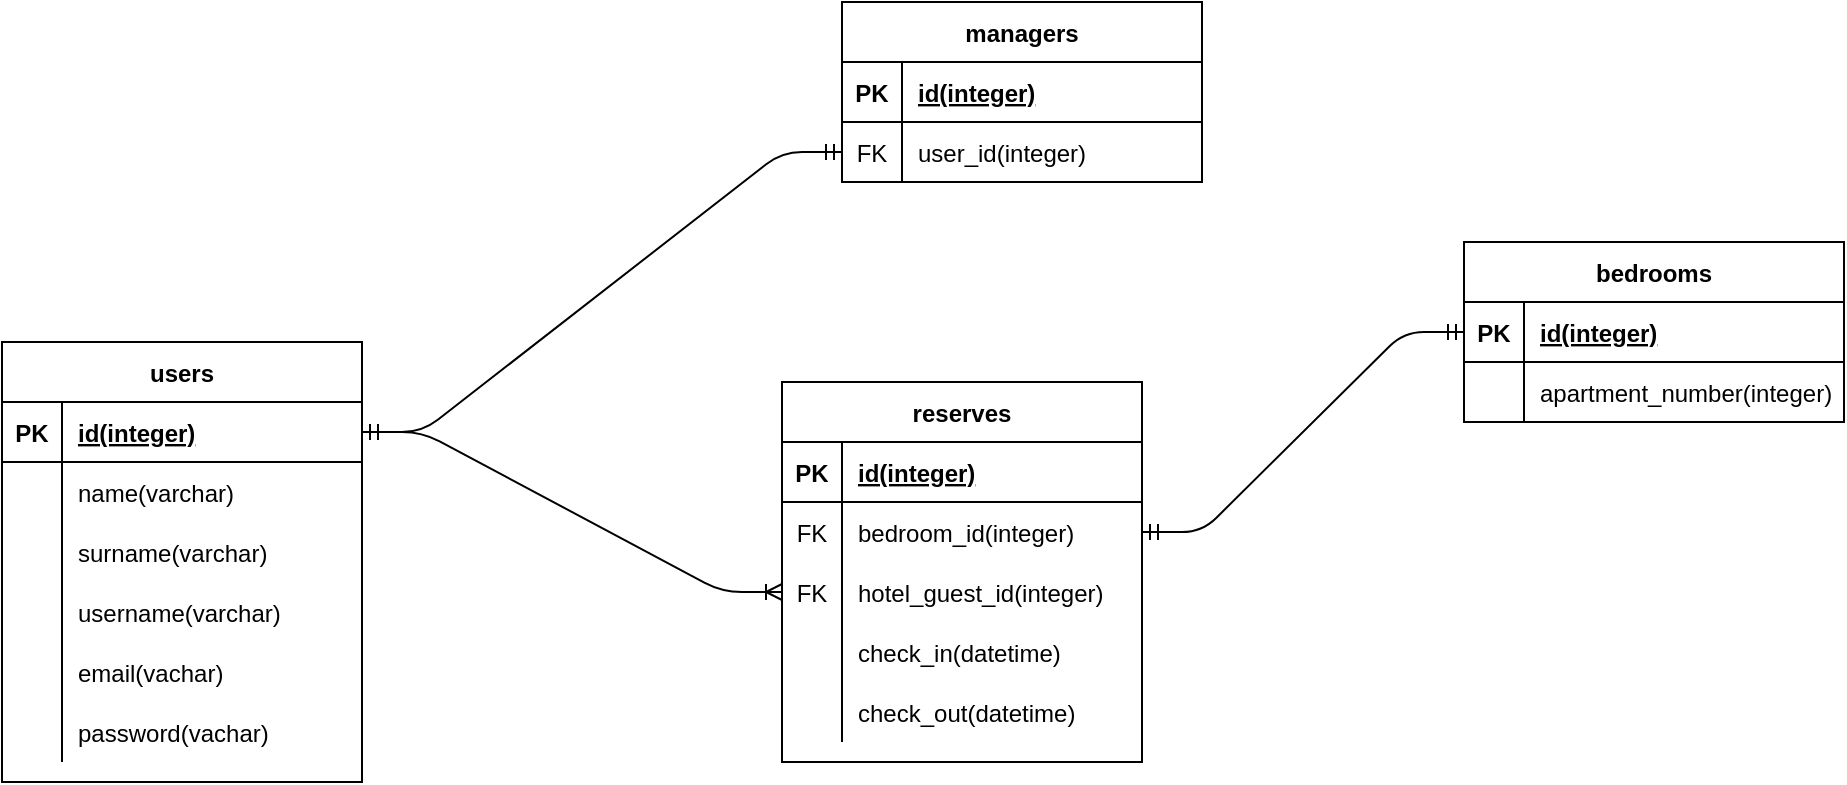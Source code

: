 <mxfile version="15.3.8" type="device"><diagram id="_WYk-YNIec0aqF2p2mKe" name="Page-1"><mxGraphModel dx="1447" dy="803" grid="1" gridSize="10" guides="1" tooltips="1" connect="1" arrows="1" fold="1" page="1" pageScale="1" pageWidth="827" pageHeight="1169" math="0" shadow="0"><root><mxCell id="0"/><mxCell id="1" parent="0"/><mxCell id="ENmxhs-6wR8fYGIN4mMp-1" value="users" style="shape=table;startSize=30;container=1;collapsible=1;childLayout=tableLayout;fixedRows=1;rowLines=0;fontStyle=1;align=center;resizeLast=1;" parent="1" vertex="1"><mxGeometry x="490" y="270" width="180" height="220" as="geometry"/></mxCell><mxCell id="ENmxhs-6wR8fYGIN4mMp-2" value="" style="shape=partialRectangle;collapsible=0;dropTarget=0;pointerEvents=0;fillColor=none;top=0;left=0;bottom=1;right=0;points=[[0,0.5],[1,0.5]];portConstraint=eastwest;" parent="ENmxhs-6wR8fYGIN4mMp-1" vertex="1"><mxGeometry y="30" width="180" height="30" as="geometry"/></mxCell><mxCell id="ENmxhs-6wR8fYGIN4mMp-3" value="PK" style="shape=partialRectangle;connectable=0;fillColor=none;top=0;left=0;bottom=0;right=0;fontStyle=1;overflow=hidden;" parent="ENmxhs-6wR8fYGIN4mMp-2" vertex="1"><mxGeometry width="30" height="30" as="geometry"><mxRectangle width="30" height="30" as="alternateBounds"/></mxGeometry></mxCell><mxCell id="ENmxhs-6wR8fYGIN4mMp-4" value="id(integer)" style="shape=partialRectangle;connectable=0;fillColor=none;top=0;left=0;bottom=0;right=0;align=left;spacingLeft=6;fontStyle=5;overflow=hidden;" parent="ENmxhs-6wR8fYGIN4mMp-2" vertex="1"><mxGeometry x="30" width="150" height="30" as="geometry"><mxRectangle width="150" height="30" as="alternateBounds"/></mxGeometry></mxCell><mxCell id="ENmxhs-6wR8fYGIN4mMp-5" value="" style="shape=partialRectangle;collapsible=0;dropTarget=0;pointerEvents=0;fillColor=none;top=0;left=0;bottom=0;right=0;points=[[0,0.5],[1,0.5]];portConstraint=eastwest;" parent="ENmxhs-6wR8fYGIN4mMp-1" vertex="1"><mxGeometry y="60" width="180" height="30" as="geometry"/></mxCell><mxCell id="ENmxhs-6wR8fYGIN4mMp-6" value="" style="shape=partialRectangle;connectable=0;fillColor=none;top=0;left=0;bottom=0;right=0;editable=1;overflow=hidden;" parent="ENmxhs-6wR8fYGIN4mMp-5" vertex="1"><mxGeometry width="30" height="30" as="geometry"><mxRectangle width="30" height="30" as="alternateBounds"/></mxGeometry></mxCell><mxCell id="ENmxhs-6wR8fYGIN4mMp-7" value="name(varchar)    " style="shape=partialRectangle;connectable=0;fillColor=none;top=0;left=0;bottom=0;right=0;align=left;spacingLeft=6;overflow=hidden;" parent="ENmxhs-6wR8fYGIN4mMp-5" vertex="1"><mxGeometry x="30" width="150" height="30" as="geometry"><mxRectangle width="150" height="30" as="alternateBounds"/></mxGeometry></mxCell><mxCell id="ENmxhs-6wR8fYGIN4mMp-8" value="" style="shape=partialRectangle;collapsible=0;dropTarget=0;pointerEvents=0;fillColor=none;top=0;left=0;bottom=0;right=0;points=[[0,0.5],[1,0.5]];portConstraint=eastwest;" parent="ENmxhs-6wR8fYGIN4mMp-1" vertex="1"><mxGeometry y="90" width="180" height="30" as="geometry"/></mxCell><mxCell id="ENmxhs-6wR8fYGIN4mMp-9" value="" style="shape=partialRectangle;connectable=0;fillColor=none;top=0;left=0;bottom=0;right=0;editable=1;overflow=hidden;" parent="ENmxhs-6wR8fYGIN4mMp-8" vertex="1"><mxGeometry width="30" height="30" as="geometry"><mxRectangle width="30" height="30" as="alternateBounds"/></mxGeometry></mxCell><mxCell id="ENmxhs-6wR8fYGIN4mMp-10" value="surname(varchar)" style="shape=partialRectangle;connectable=0;fillColor=none;top=0;left=0;bottom=0;right=0;align=left;spacingLeft=6;overflow=hidden;" parent="ENmxhs-6wR8fYGIN4mMp-8" vertex="1"><mxGeometry x="30" width="150" height="30" as="geometry"><mxRectangle width="150" height="30" as="alternateBounds"/></mxGeometry></mxCell><mxCell id="c9zikpH8EuVrgQkybn8j-2" value="" style="shape=partialRectangle;collapsible=0;dropTarget=0;pointerEvents=0;fillColor=none;top=0;left=0;bottom=0;right=0;points=[[0,0.5],[1,0.5]];portConstraint=eastwest;" vertex="1" parent="ENmxhs-6wR8fYGIN4mMp-1"><mxGeometry y="120" width="180" height="30" as="geometry"/></mxCell><mxCell id="c9zikpH8EuVrgQkybn8j-3" value="" style="shape=partialRectangle;connectable=0;fillColor=none;top=0;left=0;bottom=0;right=0;editable=1;overflow=hidden;" vertex="1" parent="c9zikpH8EuVrgQkybn8j-2"><mxGeometry width="30" height="30" as="geometry"><mxRectangle width="30" height="30" as="alternateBounds"/></mxGeometry></mxCell><mxCell id="c9zikpH8EuVrgQkybn8j-4" value="username(varchar)" style="shape=partialRectangle;connectable=0;fillColor=none;top=0;left=0;bottom=0;right=0;align=left;spacingLeft=6;overflow=hidden;" vertex="1" parent="c9zikpH8EuVrgQkybn8j-2"><mxGeometry x="30" width="150" height="30" as="geometry"><mxRectangle width="150" height="30" as="alternateBounds"/></mxGeometry></mxCell><mxCell id="ENmxhs-6wR8fYGIN4mMp-11" value="" style="shape=partialRectangle;collapsible=0;dropTarget=0;pointerEvents=0;fillColor=none;top=0;left=0;bottom=0;right=0;points=[[0,0.5],[1,0.5]];portConstraint=eastwest;" parent="ENmxhs-6wR8fYGIN4mMp-1" vertex="1"><mxGeometry y="150" width="180" height="30" as="geometry"/></mxCell><mxCell id="ENmxhs-6wR8fYGIN4mMp-12" value="" style="shape=partialRectangle;connectable=0;fillColor=none;top=0;left=0;bottom=0;right=0;editable=1;overflow=hidden;" parent="ENmxhs-6wR8fYGIN4mMp-11" vertex="1"><mxGeometry width="30" height="30" as="geometry"><mxRectangle width="30" height="30" as="alternateBounds"/></mxGeometry></mxCell><mxCell id="ENmxhs-6wR8fYGIN4mMp-13" value="email(vachar)" style="shape=partialRectangle;connectable=0;fillColor=none;top=0;left=0;bottom=0;right=0;align=left;spacingLeft=6;overflow=hidden;" parent="ENmxhs-6wR8fYGIN4mMp-11" vertex="1"><mxGeometry x="30" width="150" height="30" as="geometry"><mxRectangle width="150" height="30" as="alternateBounds"/></mxGeometry></mxCell><mxCell id="c9zikpH8EuVrgQkybn8j-5" value="" style="shape=partialRectangle;collapsible=0;dropTarget=0;pointerEvents=0;fillColor=none;top=0;left=0;bottom=0;right=0;points=[[0,0.5],[1,0.5]];portConstraint=eastwest;" vertex="1" parent="ENmxhs-6wR8fYGIN4mMp-1"><mxGeometry y="180" width="180" height="30" as="geometry"/></mxCell><mxCell id="c9zikpH8EuVrgQkybn8j-6" value="" style="shape=partialRectangle;connectable=0;fillColor=none;top=0;left=0;bottom=0;right=0;editable=1;overflow=hidden;" vertex="1" parent="c9zikpH8EuVrgQkybn8j-5"><mxGeometry width="30" height="30" as="geometry"><mxRectangle width="30" height="30" as="alternateBounds"/></mxGeometry></mxCell><mxCell id="c9zikpH8EuVrgQkybn8j-7" value="password(vachar)" style="shape=partialRectangle;connectable=0;fillColor=none;top=0;left=0;bottom=0;right=0;align=left;spacingLeft=6;overflow=hidden;" vertex="1" parent="c9zikpH8EuVrgQkybn8j-5"><mxGeometry x="30" width="150" height="30" as="geometry"><mxRectangle width="150" height="30" as="alternateBounds"/></mxGeometry></mxCell><mxCell id="c9zikpH8EuVrgQkybn8j-8" value="bedrooms" style="shape=table;startSize=30;container=1;collapsible=1;childLayout=tableLayout;fixedRows=1;rowLines=0;fontStyle=1;align=center;resizeLast=1;" vertex="1" parent="1"><mxGeometry x="1221" y="220" width="190" height="90" as="geometry"/></mxCell><mxCell id="c9zikpH8EuVrgQkybn8j-9" value="" style="shape=partialRectangle;collapsible=0;dropTarget=0;pointerEvents=0;fillColor=none;top=0;left=0;bottom=1;right=0;points=[[0,0.5],[1,0.5]];portConstraint=eastwest;" vertex="1" parent="c9zikpH8EuVrgQkybn8j-8"><mxGeometry y="30" width="190" height="30" as="geometry"/></mxCell><mxCell id="c9zikpH8EuVrgQkybn8j-10" value="PK" style="shape=partialRectangle;connectable=0;fillColor=none;top=0;left=0;bottom=0;right=0;fontStyle=1;overflow=hidden;" vertex="1" parent="c9zikpH8EuVrgQkybn8j-9"><mxGeometry width="30" height="30" as="geometry"><mxRectangle width="30" height="30" as="alternateBounds"/></mxGeometry></mxCell><mxCell id="c9zikpH8EuVrgQkybn8j-11" value="id(integer)" style="shape=partialRectangle;connectable=0;fillColor=none;top=0;left=0;bottom=0;right=0;align=left;spacingLeft=6;fontStyle=5;overflow=hidden;" vertex="1" parent="c9zikpH8EuVrgQkybn8j-9"><mxGeometry x="30" width="160" height="30" as="geometry"><mxRectangle width="160" height="30" as="alternateBounds"/></mxGeometry></mxCell><mxCell id="c9zikpH8EuVrgQkybn8j-12" value="" style="shape=partialRectangle;collapsible=0;dropTarget=0;pointerEvents=0;fillColor=none;top=0;left=0;bottom=0;right=0;points=[[0,0.5],[1,0.5]];portConstraint=eastwest;" vertex="1" parent="c9zikpH8EuVrgQkybn8j-8"><mxGeometry y="60" width="190" height="30" as="geometry"/></mxCell><mxCell id="c9zikpH8EuVrgQkybn8j-13" value="" style="shape=partialRectangle;connectable=0;fillColor=none;top=0;left=0;bottom=0;right=0;editable=1;overflow=hidden;" vertex="1" parent="c9zikpH8EuVrgQkybn8j-12"><mxGeometry width="30" height="30" as="geometry"><mxRectangle width="30" height="30" as="alternateBounds"/></mxGeometry></mxCell><mxCell id="c9zikpH8EuVrgQkybn8j-14" value="apartment_number(integer)" style="shape=partialRectangle;connectable=0;fillColor=none;top=0;left=0;bottom=0;right=0;align=left;spacingLeft=6;overflow=hidden;" vertex="1" parent="c9zikpH8EuVrgQkybn8j-12"><mxGeometry x="30" width="160" height="30" as="geometry"><mxRectangle width="160" height="30" as="alternateBounds"/></mxGeometry></mxCell><mxCell id="c9zikpH8EuVrgQkybn8j-21" value="reserves" style="shape=table;startSize=30;container=1;collapsible=1;childLayout=tableLayout;fixedRows=1;rowLines=0;fontStyle=1;align=center;resizeLast=1;" vertex="1" parent="1"><mxGeometry x="880" y="290" width="180" height="190" as="geometry"/></mxCell><mxCell id="c9zikpH8EuVrgQkybn8j-22" value="" style="shape=partialRectangle;collapsible=0;dropTarget=0;pointerEvents=0;fillColor=none;top=0;left=0;bottom=1;right=0;points=[[0,0.5],[1,0.5]];portConstraint=eastwest;" vertex="1" parent="c9zikpH8EuVrgQkybn8j-21"><mxGeometry y="30" width="180" height="30" as="geometry"/></mxCell><mxCell id="c9zikpH8EuVrgQkybn8j-23" value="PK" style="shape=partialRectangle;connectable=0;fillColor=none;top=0;left=0;bottom=0;right=0;fontStyle=1;overflow=hidden;" vertex="1" parent="c9zikpH8EuVrgQkybn8j-22"><mxGeometry width="30" height="30" as="geometry"><mxRectangle width="30" height="30" as="alternateBounds"/></mxGeometry></mxCell><mxCell id="c9zikpH8EuVrgQkybn8j-24" value="id(integer)" style="shape=partialRectangle;connectable=0;fillColor=none;top=0;left=0;bottom=0;right=0;align=left;spacingLeft=6;fontStyle=5;overflow=hidden;" vertex="1" parent="c9zikpH8EuVrgQkybn8j-22"><mxGeometry x="30" width="150" height="30" as="geometry"><mxRectangle width="150" height="30" as="alternateBounds"/></mxGeometry></mxCell><mxCell id="c9zikpH8EuVrgQkybn8j-25" value="" style="shape=partialRectangle;collapsible=0;dropTarget=0;pointerEvents=0;fillColor=none;top=0;left=0;bottom=0;right=0;points=[[0,0.5],[1,0.5]];portConstraint=eastwest;" vertex="1" parent="c9zikpH8EuVrgQkybn8j-21"><mxGeometry y="60" width="180" height="30" as="geometry"/></mxCell><mxCell id="c9zikpH8EuVrgQkybn8j-26" value="FK" style="shape=partialRectangle;connectable=0;fillColor=none;top=0;left=0;bottom=0;right=0;editable=1;overflow=hidden;" vertex="1" parent="c9zikpH8EuVrgQkybn8j-25"><mxGeometry width="30" height="30" as="geometry"><mxRectangle width="30" height="30" as="alternateBounds"/></mxGeometry></mxCell><mxCell id="c9zikpH8EuVrgQkybn8j-27" value="bedroom_id(integer)" style="shape=partialRectangle;connectable=0;fillColor=none;top=0;left=0;bottom=0;right=0;align=left;spacingLeft=6;overflow=hidden;" vertex="1" parent="c9zikpH8EuVrgQkybn8j-25"><mxGeometry x="30" width="150" height="30" as="geometry"><mxRectangle width="150" height="30" as="alternateBounds"/></mxGeometry></mxCell><mxCell id="c9zikpH8EuVrgQkybn8j-35" value="" style="shape=partialRectangle;collapsible=0;dropTarget=0;pointerEvents=0;fillColor=none;top=0;left=0;bottom=0;right=0;points=[[0,0.5],[1,0.5]];portConstraint=eastwest;" vertex="1" parent="c9zikpH8EuVrgQkybn8j-21"><mxGeometry y="90" width="180" height="30" as="geometry"/></mxCell><mxCell id="c9zikpH8EuVrgQkybn8j-36" value="FK" style="shape=partialRectangle;connectable=0;fillColor=none;top=0;left=0;bottom=0;right=0;editable=1;overflow=hidden;" vertex="1" parent="c9zikpH8EuVrgQkybn8j-35"><mxGeometry width="30" height="30" as="geometry"><mxRectangle width="30" height="30" as="alternateBounds"/></mxGeometry></mxCell><mxCell id="c9zikpH8EuVrgQkybn8j-37" value="hotel_guest_id(integer)" style="shape=partialRectangle;connectable=0;fillColor=none;top=0;left=0;bottom=0;right=0;align=left;spacingLeft=6;overflow=hidden;" vertex="1" parent="c9zikpH8EuVrgQkybn8j-35"><mxGeometry x="30" width="150" height="30" as="geometry"><mxRectangle width="150" height="30" as="alternateBounds"/></mxGeometry></mxCell><mxCell id="c9zikpH8EuVrgQkybn8j-28" value="" style="shape=partialRectangle;collapsible=0;dropTarget=0;pointerEvents=0;fillColor=none;top=0;left=0;bottom=0;right=0;points=[[0,0.5],[1,0.5]];portConstraint=eastwest;" vertex="1" parent="c9zikpH8EuVrgQkybn8j-21"><mxGeometry y="120" width="180" height="30" as="geometry"/></mxCell><mxCell id="c9zikpH8EuVrgQkybn8j-29" value="" style="shape=partialRectangle;connectable=0;fillColor=none;top=0;left=0;bottom=0;right=0;editable=1;overflow=hidden;" vertex="1" parent="c9zikpH8EuVrgQkybn8j-28"><mxGeometry width="30" height="30" as="geometry"><mxRectangle width="30" height="30" as="alternateBounds"/></mxGeometry></mxCell><mxCell id="c9zikpH8EuVrgQkybn8j-30" value="check_in(datetime)" style="shape=partialRectangle;connectable=0;fillColor=none;top=0;left=0;bottom=0;right=0;align=left;spacingLeft=6;overflow=hidden;" vertex="1" parent="c9zikpH8EuVrgQkybn8j-28"><mxGeometry x="30" width="150" height="30" as="geometry"><mxRectangle width="150" height="30" as="alternateBounds"/></mxGeometry></mxCell><mxCell id="c9zikpH8EuVrgQkybn8j-31" value="" style="shape=partialRectangle;collapsible=0;dropTarget=0;pointerEvents=0;fillColor=none;top=0;left=0;bottom=0;right=0;points=[[0,0.5],[1,0.5]];portConstraint=eastwest;" vertex="1" parent="c9zikpH8EuVrgQkybn8j-21"><mxGeometry y="150" width="180" height="30" as="geometry"/></mxCell><mxCell id="c9zikpH8EuVrgQkybn8j-32" value="" style="shape=partialRectangle;connectable=0;fillColor=none;top=0;left=0;bottom=0;right=0;editable=1;overflow=hidden;" vertex="1" parent="c9zikpH8EuVrgQkybn8j-31"><mxGeometry width="30" height="30" as="geometry"><mxRectangle width="30" height="30" as="alternateBounds"/></mxGeometry></mxCell><mxCell id="c9zikpH8EuVrgQkybn8j-33" value="check_out(datetime)" style="shape=partialRectangle;connectable=0;fillColor=none;top=0;left=0;bottom=0;right=0;align=left;spacingLeft=6;overflow=hidden;" vertex="1" parent="c9zikpH8EuVrgQkybn8j-31"><mxGeometry x="30" width="150" height="30" as="geometry"><mxRectangle width="150" height="30" as="alternateBounds"/></mxGeometry></mxCell><mxCell id="c9zikpH8EuVrgQkybn8j-34" value="" style="edgeStyle=entityRelationEdgeStyle;fontSize=12;html=1;endArrow=ERmandOne;startArrow=ERmandOne;startFill=0;" edge="1" parent="1" source="c9zikpH8EuVrgQkybn8j-25" target="c9zikpH8EuVrgQkybn8j-9"><mxGeometry width="100" height="100" relative="1" as="geometry"><mxPoint x="360" y="210" as="sourcePoint"/><mxPoint x="460" y="110" as="targetPoint"/></mxGeometry></mxCell><mxCell id="c9zikpH8EuVrgQkybn8j-38" value="" style="edgeStyle=entityRelationEdgeStyle;fontSize=12;html=1;endArrow=ERoneToMany;startArrow=ERmandOne;startFill=0;endFill=0;" edge="1" parent="1" source="ENmxhs-6wR8fYGIN4mMp-2" target="c9zikpH8EuVrgQkybn8j-35"><mxGeometry width="100" height="100" relative="1" as="geometry"><mxPoint x="540" y="270" as="sourcePoint"/><mxPoint x="680" y="250" as="targetPoint"/></mxGeometry></mxCell><mxCell id="c9zikpH8EuVrgQkybn8j-39" value="managers" style="shape=table;startSize=30;container=1;collapsible=1;childLayout=tableLayout;fixedRows=1;rowLines=0;fontStyle=1;align=center;resizeLast=1;" vertex="1" parent="1"><mxGeometry x="910" y="100" width="180" height="90" as="geometry"/></mxCell><mxCell id="c9zikpH8EuVrgQkybn8j-40" value="" style="shape=partialRectangle;collapsible=0;dropTarget=0;pointerEvents=0;fillColor=none;top=0;left=0;bottom=1;right=0;points=[[0,0.5],[1,0.5]];portConstraint=eastwest;" vertex="1" parent="c9zikpH8EuVrgQkybn8j-39"><mxGeometry y="30" width="180" height="30" as="geometry"/></mxCell><mxCell id="c9zikpH8EuVrgQkybn8j-41" value="PK" style="shape=partialRectangle;connectable=0;fillColor=none;top=0;left=0;bottom=0;right=0;fontStyle=1;overflow=hidden;" vertex="1" parent="c9zikpH8EuVrgQkybn8j-40"><mxGeometry width="30" height="30" as="geometry"><mxRectangle width="30" height="30" as="alternateBounds"/></mxGeometry></mxCell><mxCell id="c9zikpH8EuVrgQkybn8j-42" value="id(integer)" style="shape=partialRectangle;connectable=0;fillColor=none;top=0;left=0;bottom=0;right=0;align=left;spacingLeft=6;fontStyle=5;overflow=hidden;" vertex="1" parent="c9zikpH8EuVrgQkybn8j-40"><mxGeometry x="30" width="150" height="30" as="geometry"><mxRectangle width="150" height="30" as="alternateBounds"/></mxGeometry></mxCell><mxCell id="c9zikpH8EuVrgQkybn8j-43" value="" style="shape=partialRectangle;collapsible=0;dropTarget=0;pointerEvents=0;fillColor=none;top=0;left=0;bottom=0;right=0;points=[[0,0.5],[1,0.5]];portConstraint=eastwest;" vertex="1" parent="c9zikpH8EuVrgQkybn8j-39"><mxGeometry y="60" width="180" height="30" as="geometry"/></mxCell><mxCell id="c9zikpH8EuVrgQkybn8j-44" value="FK" style="shape=partialRectangle;connectable=0;fillColor=none;top=0;left=0;bottom=0;right=0;editable=1;overflow=hidden;" vertex="1" parent="c9zikpH8EuVrgQkybn8j-43"><mxGeometry width="30" height="30" as="geometry"><mxRectangle width="30" height="30" as="alternateBounds"/></mxGeometry></mxCell><mxCell id="c9zikpH8EuVrgQkybn8j-45" value="user_id(integer)" style="shape=partialRectangle;connectable=0;fillColor=none;top=0;left=0;bottom=0;right=0;align=left;spacingLeft=6;overflow=hidden;" vertex="1" parent="c9zikpH8EuVrgQkybn8j-43"><mxGeometry x="30" width="150" height="30" as="geometry"><mxRectangle width="150" height="30" as="alternateBounds"/></mxGeometry></mxCell><mxCell id="c9zikpH8EuVrgQkybn8j-71" value="" style="edgeStyle=entityRelationEdgeStyle;fontSize=12;html=1;endArrow=ERmandOne;startArrow=ERmandOne;startFill=0;endFill=0;" edge="1" parent="1" source="ENmxhs-6wR8fYGIN4mMp-2" target="c9zikpH8EuVrgQkybn8j-43"><mxGeometry width="100" height="100" relative="1" as="geometry"><mxPoint x="510" y="245" as="sourcePoint"/><mxPoint x="720" y="325" as="targetPoint"/></mxGeometry></mxCell></root></mxGraphModel></diagram></mxfile>